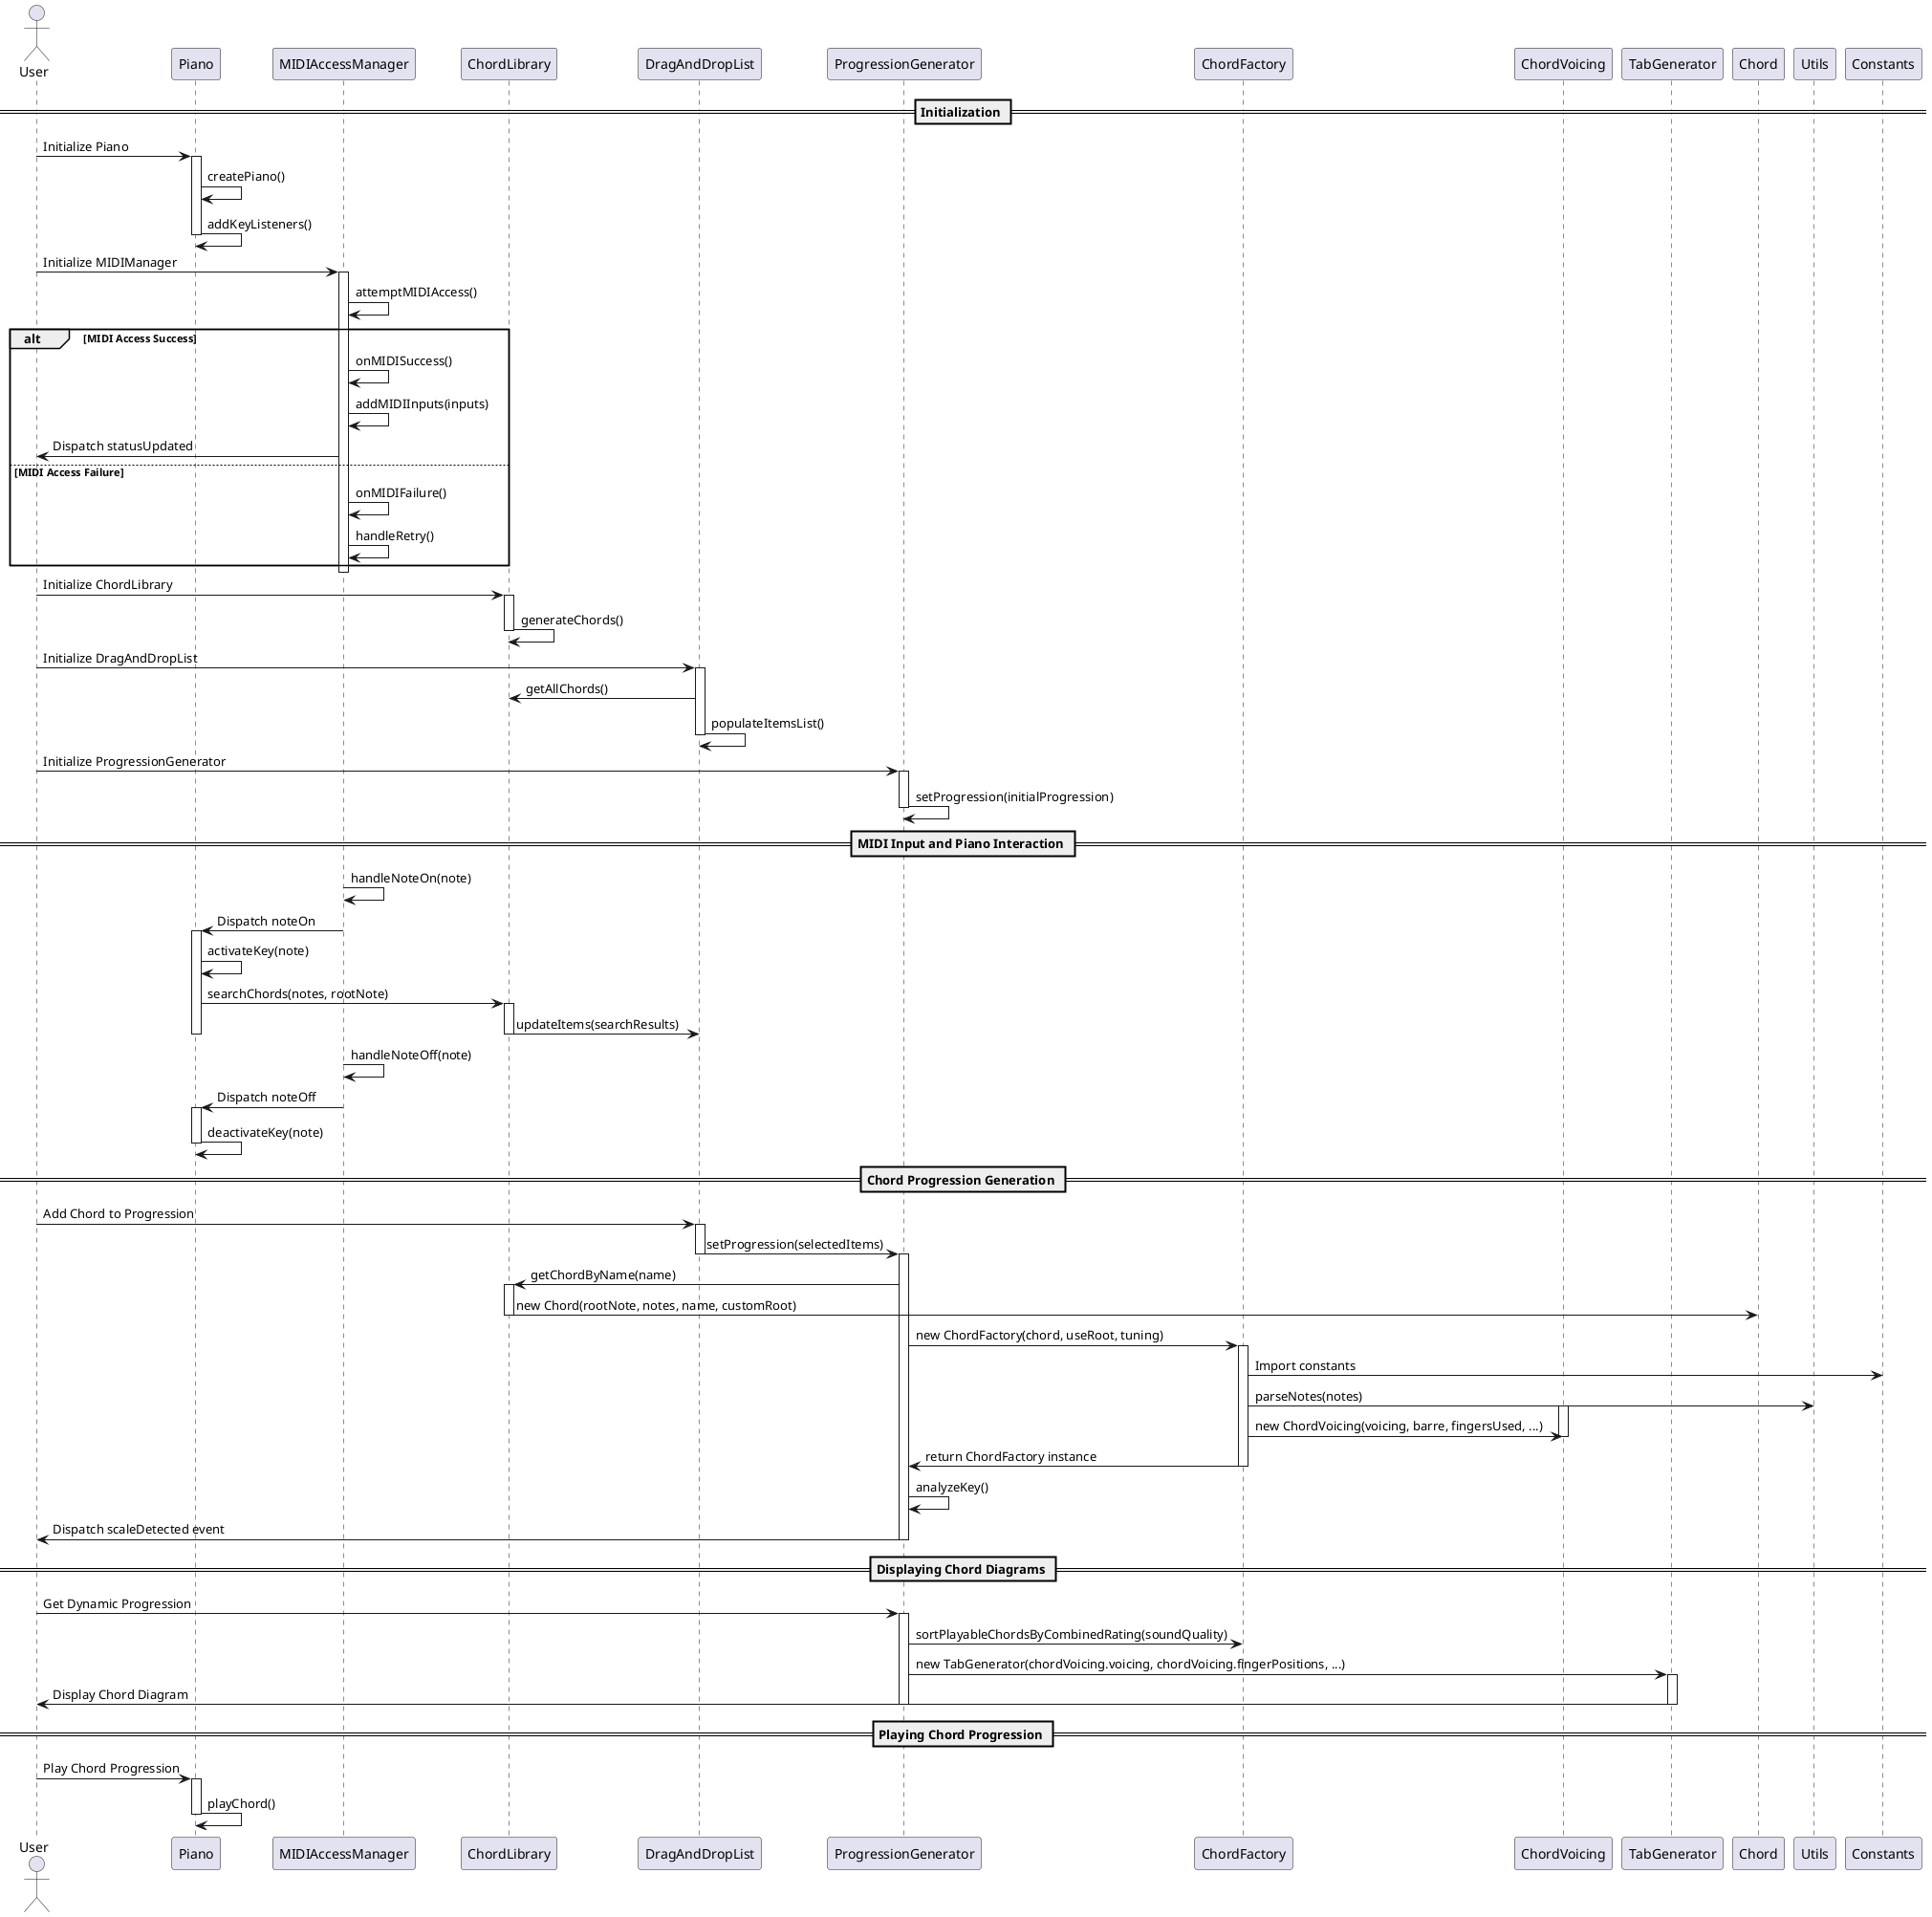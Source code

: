 @startuml

actor User

participant "Piano" as Piano
participant "MIDIAccessManager" as MIDIManager
participant "ChordLibrary" as ChordLib
participant "DragAndDropList" as DragDrop
participant "ProgressionGenerator" as ProgGen
participant "ChordFactory" as ChordFact
participant "ChordVoicing" as ChordVoice
participant "TabGenerator" as TabGen
participant "Chord" as Chord
participant "Utils" as Utils
participant "Constants" as Constants

== Initialization ==
User -> Piano: Initialize Piano
activate Piano
Piano -> Piano: createPiano()
Piano -> Piano: addKeyListeners()
deactivate Piano

User -> MIDIManager: Initialize MIDIManager
activate MIDIManager
MIDIManager -> MIDIManager: attemptMIDIAccess()
alt MIDI Access Success
    MIDIManager -> MIDIManager: onMIDISuccess()
    MIDIManager -> MIDIManager: addMIDIInputs(inputs)
    MIDIManager -> User: Dispatch statusUpdated
else MIDI Access Failure
    MIDIManager -> MIDIManager: onMIDIFailure()
    MIDIManager -> MIDIManager: handleRetry()
end
deactivate MIDIManager

User -> ChordLib: Initialize ChordLibrary
activate ChordLib
ChordLib -> ChordLib: generateChords()
deactivate ChordLib

User -> DragDrop: Initialize DragAndDropList
activate DragDrop
DragDrop -> ChordLib: getAllChords()
DragDrop -> DragDrop: populateItemsList()
deactivate DragDrop

User -> ProgGen: Initialize ProgressionGenerator
activate ProgGen
ProgGen -> ProgGen: setProgression(initialProgression)
deactivate ProgGen

== MIDI Input and Piano Interaction ==
MIDIManager -> MIDIManager: handleNoteOn(note)
MIDIManager -> Piano: Dispatch noteOn
activate Piano
Piano -> Piano: activateKey(note)
Piano -> ChordLib: searchChords(notes, rootNote)
activate ChordLib
ChordLib -> DragDrop: updateItems(searchResults)
deactivate ChordLib
deactivate Piano

MIDIManager -> MIDIManager: handleNoteOff(note)
MIDIManager -> Piano: Dispatch noteOff
activate Piano
Piano -> Piano: deactivateKey(note)
deactivate Piano

== Chord Progression Generation ==
User -> DragDrop: Add Chord to Progression
activate DragDrop
DragDrop -> ProgGen: setProgression(selectedItems)
deactivate DragDrop

activate ProgGen
ProgGen -> ChordLib: getChordByName(name)
activate ChordLib
ChordLib -> Chord: new Chord(rootNote, notes, name, customRoot)
deactivate ChordLib
ProgGen -> ChordFact: new ChordFactory(chord, useRoot, tuning)
activate ChordFact
ChordFact -> Constants: Import constants
ChordFact -> Utils: parseNotes(notes)
activate ChordVoice
ChordFact -> ChordVoice: new ChordVoicing(voicing, barre, fingersUsed, ...)
deactivate ChordVoice
ChordFact -> ProgGen: return ChordFactory instance
deactivate ChordFact

ProgGen -> ProgGen: analyzeKey()
ProgGen -> User: Dispatch scaleDetected event
deactivate ProgGen

== Displaying Chord Diagrams ==
User -> ProgGen: Get Dynamic Progression
activate ProgGen
ProgGen -> ChordFact: sortPlayableChordsByCombinedRating(soundQuality)
ProgGen -> TabGen: new TabGenerator(chordVoicing.voicing, chordVoicing.fingerPositions, ...)
activate TabGen
TabGen -> User: Display Chord Diagram
deactivate TabGen
deactivate ProgGen

== Playing Chord Progression ==
User -> Piano: Play Chord Progression
activate Piano
Piano -> Piano: playChord()
deactivate Piano

@enduml
